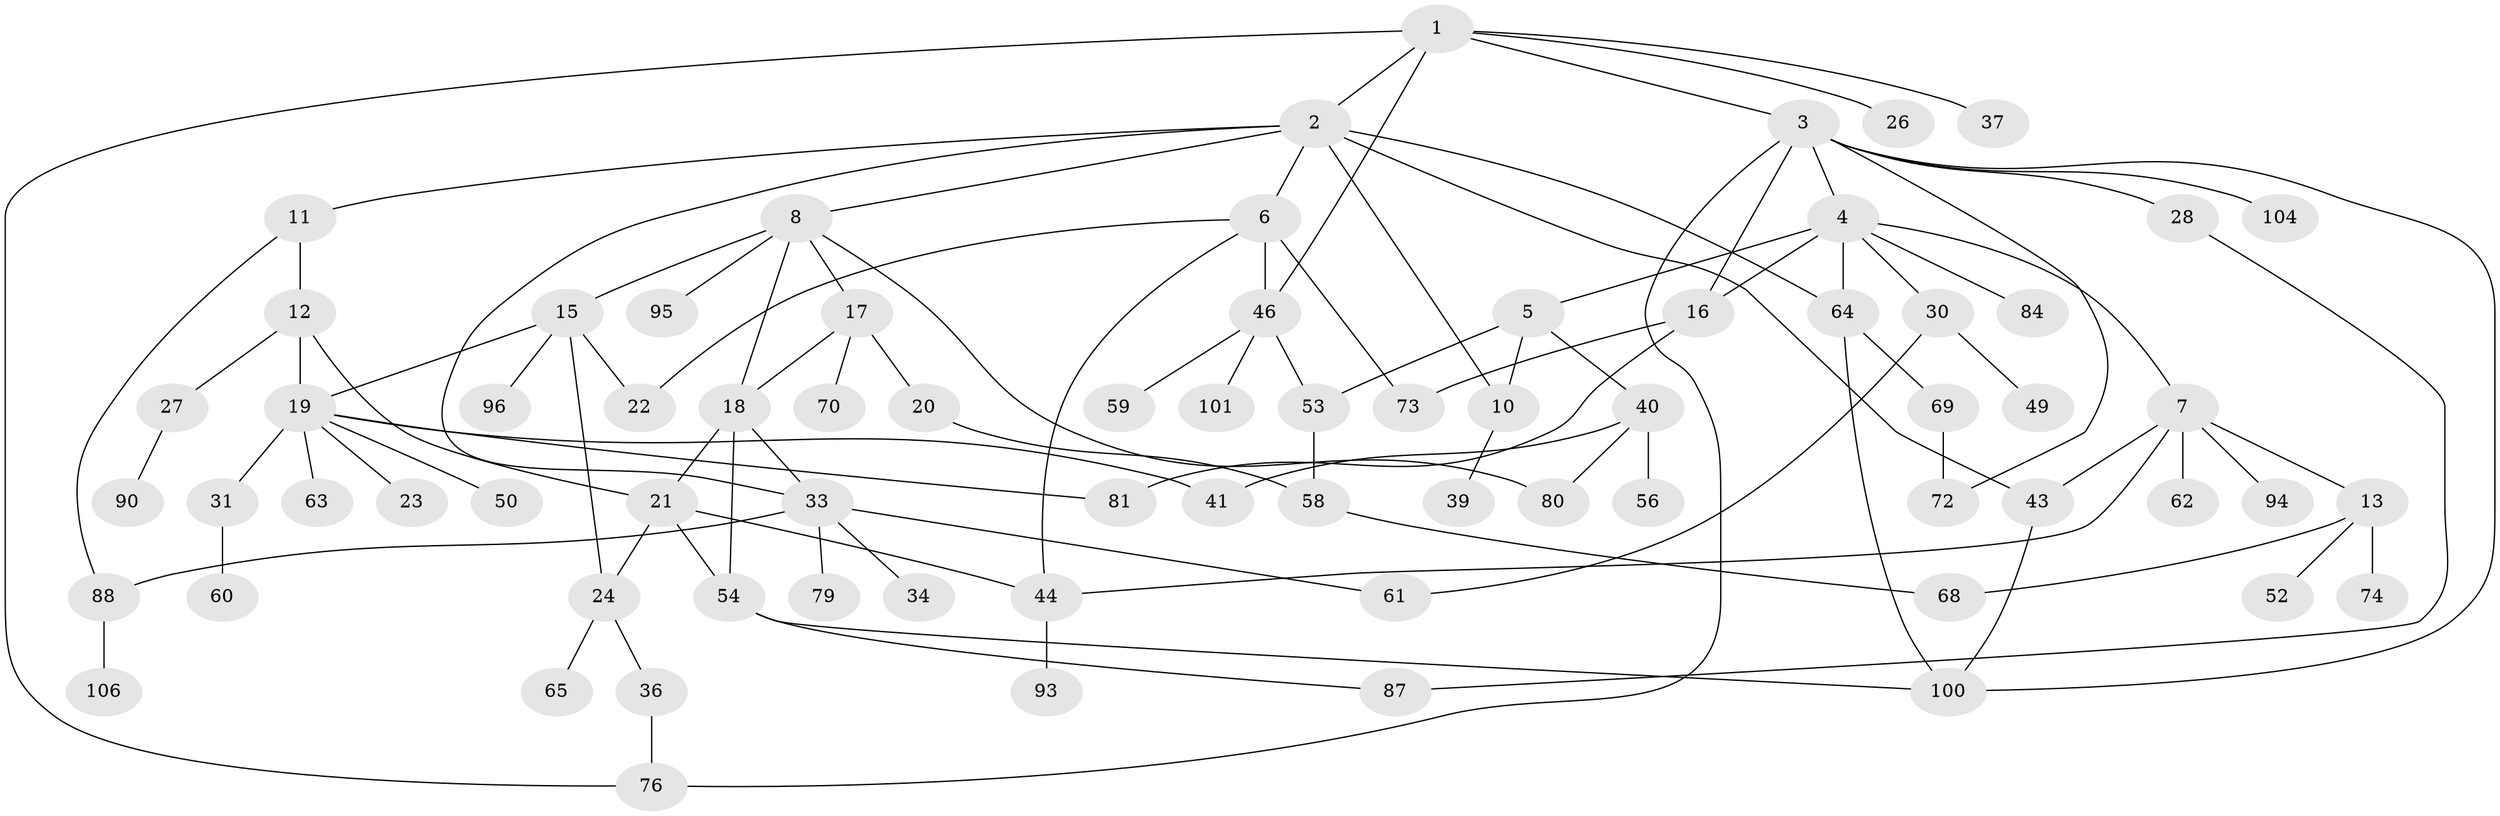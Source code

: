 // original degree distribution, {5: 0.03773584905660377, 8: 0.018867924528301886, 7: 0.018867924528301886, 4: 0.1509433962264151, 6: 0.018867924528301886, 3: 0.16981132075471697, 2: 0.3018867924528302, 1: 0.2830188679245283}
// Generated by graph-tools (version 1.1) at 2025/41/03/06/25 10:41:31]
// undirected, 73 vertices, 102 edges
graph export_dot {
graph [start="1"]
  node [color=gray90,style=filled];
  1 [super="+14"];
  2;
  3 [super="+105"];
  4 [super="+38"];
  5 [super="+32"];
  6 [super="+9"];
  7 [super="+29"];
  8 [super="+82"];
  10 [super="+83"];
  11 [super="+48"];
  12 [super="+47"];
  13 [super="+66"];
  15;
  16 [super="+85"];
  17;
  18 [super="+42"];
  19 [super="+25"];
  20;
  21 [super="+103"];
  22 [super="+97"];
  23;
  24 [super="+45"];
  26;
  27 [super="+55"];
  28;
  30 [super="+51"];
  31;
  33 [super="+35"];
  34;
  36;
  37;
  39 [super="+57"];
  40 [super="+78"];
  41;
  43 [super="+77"];
  44 [super="+75"];
  46 [super="+71"];
  49;
  50;
  52;
  53;
  54;
  56;
  58 [super="+99"];
  59 [super="+67"];
  60;
  61 [super="+86"];
  62;
  63;
  64;
  65 [super="+91"];
  68 [super="+102"];
  69;
  70;
  72 [super="+98"];
  73;
  74;
  76;
  79;
  80;
  81 [super="+89"];
  84;
  87 [super="+92"];
  88;
  90;
  93;
  94;
  95;
  96;
  100;
  101;
  104;
  106;
  1 -- 2;
  1 -- 3;
  1 -- 37;
  1 -- 26;
  1 -- 76;
  1 -- 46 [weight=2];
  2 -- 6;
  2 -- 8;
  2 -- 11;
  2 -- 33;
  2 -- 64;
  2 -- 43;
  2 -- 10;
  3 -- 4;
  3 -- 28;
  3 -- 100;
  3 -- 104;
  3 -- 76;
  3 -- 72;
  3 -- 16;
  4 -- 5;
  4 -- 7;
  4 -- 16;
  4 -- 30;
  4 -- 64;
  4 -- 84;
  5 -- 10;
  5 -- 53;
  5 -- 40;
  6 -- 22;
  6 -- 46;
  6 -- 73;
  6 -- 44;
  7 -- 13;
  7 -- 62 [weight=2];
  7 -- 44;
  7 -- 94;
  7 -- 43;
  8 -- 15;
  8 -- 17;
  8 -- 95;
  8 -- 18;
  8 -- 80;
  10 -- 39;
  11 -- 12;
  11 -- 88;
  12 -- 21;
  12 -- 27;
  12 -- 19;
  13 -- 52;
  13 -- 74;
  13 -- 68;
  15 -- 19;
  15 -- 24;
  15 -- 96;
  15 -- 22;
  16 -- 73;
  16 -- 81;
  17 -- 18;
  17 -- 20;
  17 -- 70;
  18 -- 54;
  18 -- 21;
  18 -- 33;
  19 -- 23;
  19 -- 41;
  19 -- 63;
  19 -- 81;
  19 -- 50;
  19 -- 31;
  20 -- 58;
  21 -- 44;
  21 -- 24;
  21 -- 54;
  24 -- 36;
  24 -- 65;
  27 -- 90;
  28 -- 87;
  30 -- 49;
  30 -- 61;
  31 -- 60;
  33 -- 34;
  33 -- 79;
  33 -- 61;
  33 -- 88;
  36 -- 76;
  40 -- 56;
  40 -- 41;
  40 -- 80;
  43 -- 100;
  44 -- 93;
  46 -- 59;
  46 -- 101;
  46 -- 53;
  53 -- 58;
  54 -- 87;
  54 -- 100;
  58 -- 68;
  64 -- 69;
  64 -- 100;
  69 -- 72;
  88 -- 106;
}
